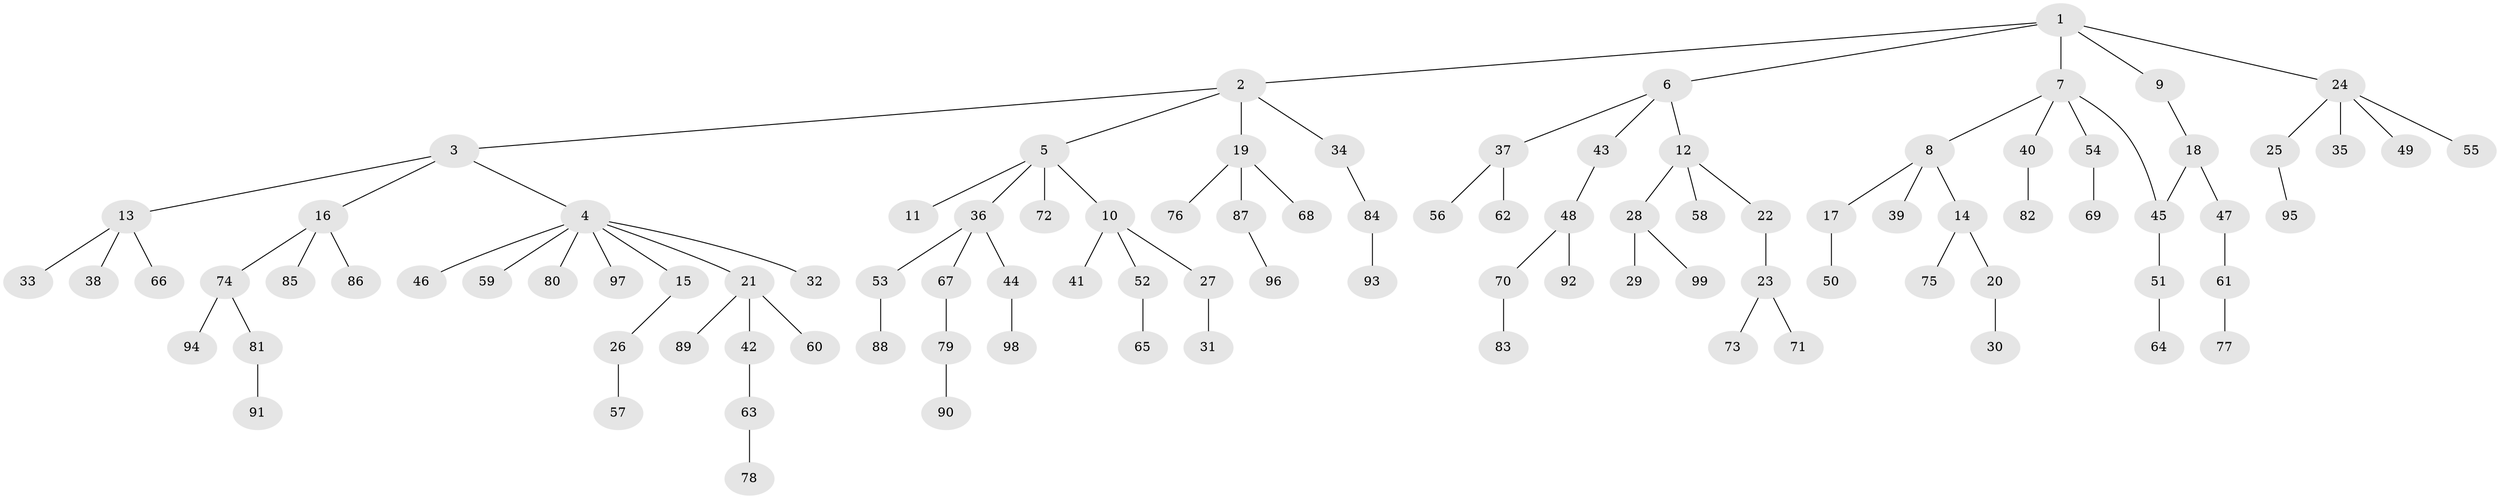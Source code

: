 // Generated by graph-tools (version 1.1) at 2025/25/03/09/25 03:25:27]
// undirected, 99 vertices, 99 edges
graph export_dot {
graph [start="1"]
  node [color=gray90,style=filled];
  1;
  2;
  3;
  4;
  5;
  6;
  7;
  8;
  9;
  10;
  11;
  12;
  13;
  14;
  15;
  16;
  17;
  18;
  19;
  20;
  21;
  22;
  23;
  24;
  25;
  26;
  27;
  28;
  29;
  30;
  31;
  32;
  33;
  34;
  35;
  36;
  37;
  38;
  39;
  40;
  41;
  42;
  43;
  44;
  45;
  46;
  47;
  48;
  49;
  50;
  51;
  52;
  53;
  54;
  55;
  56;
  57;
  58;
  59;
  60;
  61;
  62;
  63;
  64;
  65;
  66;
  67;
  68;
  69;
  70;
  71;
  72;
  73;
  74;
  75;
  76;
  77;
  78;
  79;
  80;
  81;
  82;
  83;
  84;
  85;
  86;
  87;
  88;
  89;
  90;
  91;
  92;
  93;
  94;
  95;
  96;
  97;
  98;
  99;
  1 -- 2;
  1 -- 6;
  1 -- 7;
  1 -- 9;
  1 -- 24;
  2 -- 3;
  2 -- 5;
  2 -- 19;
  2 -- 34;
  3 -- 4;
  3 -- 13;
  3 -- 16;
  4 -- 15;
  4 -- 21;
  4 -- 32;
  4 -- 46;
  4 -- 59;
  4 -- 80;
  4 -- 97;
  5 -- 10;
  5 -- 11;
  5 -- 36;
  5 -- 72;
  6 -- 12;
  6 -- 37;
  6 -- 43;
  7 -- 8;
  7 -- 40;
  7 -- 54;
  7 -- 45;
  8 -- 14;
  8 -- 17;
  8 -- 39;
  9 -- 18;
  10 -- 27;
  10 -- 41;
  10 -- 52;
  12 -- 22;
  12 -- 28;
  12 -- 58;
  13 -- 33;
  13 -- 38;
  13 -- 66;
  14 -- 20;
  14 -- 75;
  15 -- 26;
  16 -- 74;
  16 -- 85;
  16 -- 86;
  17 -- 50;
  18 -- 45;
  18 -- 47;
  19 -- 68;
  19 -- 76;
  19 -- 87;
  20 -- 30;
  21 -- 42;
  21 -- 60;
  21 -- 89;
  22 -- 23;
  23 -- 71;
  23 -- 73;
  24 -- 25;
  24 -- 35;
  24 -- 49;
  24 -- 55;
  25 -- 95;
  26 -- 57;
  27 -- 31;
  28 -- 29;
  28 -- 99;
  34 -- 84;
  36 -- 44;
  36 -- 53;
  36 -- 67;
  37 -- 56;
  37 -- 62;
  40 -- 82;
  42 -- 63;
  43 -- 48;
  44 -- 98;
  45 -- 51;
  47 -- 61;
  48 -- 70;
  48 -- 92;
  51 -- 64;
  52 -- 65;
  53 -- 88;
  54 -- 69;
  61 -- 77;
  63 -- 78;
  67 -- 79;
  70 -- 83;
  74 -- 81;
  74 -- 94;
  79 -- 90;
  81 -- 91;
  84 -- 93;
  87 -- 96;
}
